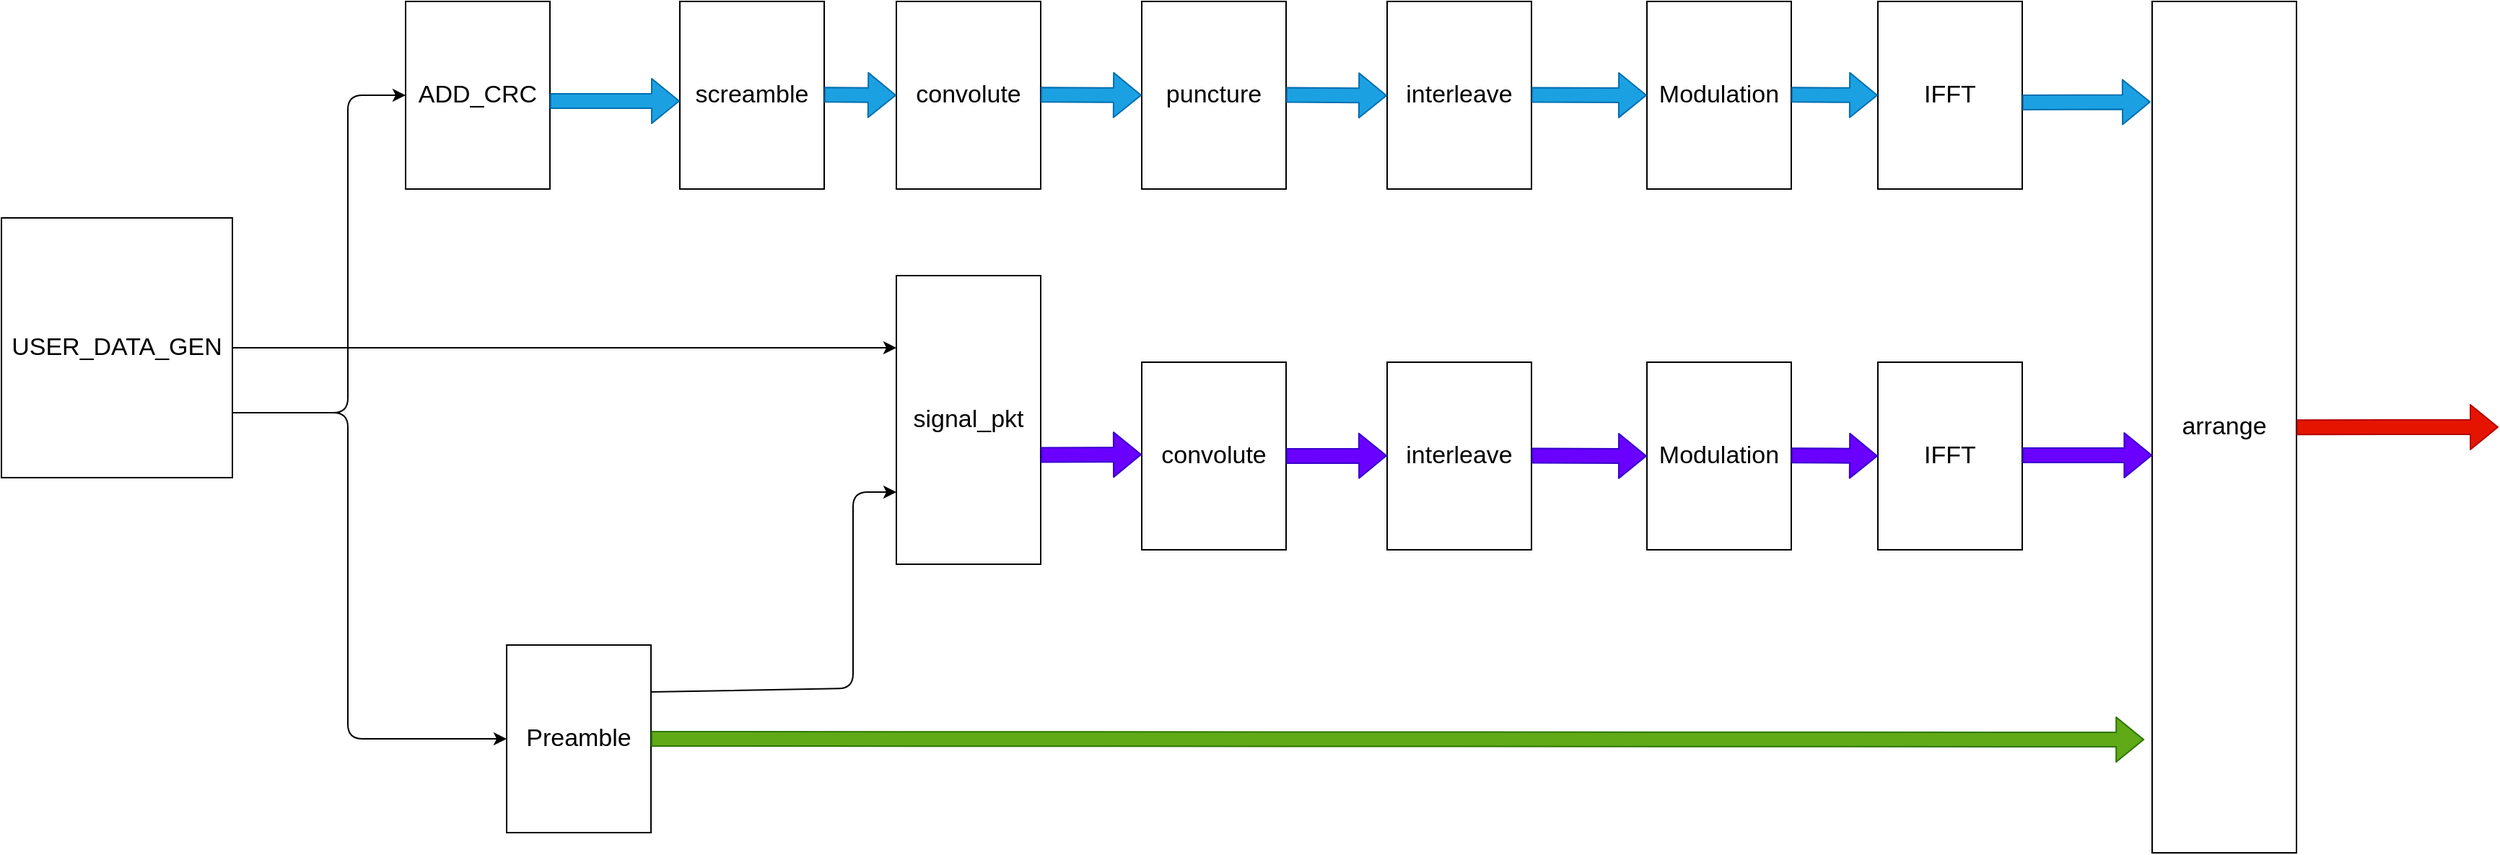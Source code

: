 <mxfile>
    <diagram id="Qqg0dAdzNbfIOzHemL8S" name="第 1 页">
        <mxGraphModel dx="2617" dy="1303" grid="1" gridSize="10" guides="1" tooltips="1" connect="1" arrows="1" fold="1" page="1" pageScale="1" pageWidth="827" pageHeight="1169" background="#ffffff" math="0" shadow="0">
            <root>
                <mxCell id="0"/>
                <mxCell id="1" parent="0"/>
                <mxCell id="17" style="edgeStyle=none;html=1;exitX=1;exitY=0.75;exitDx=0;exitDy=0;fontSize=17;fontColor=#000000;strokeColor=#000000;" edge="1" parent="1" source="2" target="11">
                    <mxGeometry relative="1" as="geometry">
                        <Array as="points">
                            <mxPoint x="-150" y="465"/>
                            <mxPoint x="-150" y="691"/>
                        </Array>
                    </mxGeometry>
                </mxCell>
                <mxCell id="21" style="edgeStyle=none;html=1;exitX=1;exitY=0.5;exitDx=0;exitDy=0;fontSize=17;fontColor=#000000;strokeColor=#000000;entryX=0;entryY=0.25;entryDx=0;entryDy=0;" edge="1" parent="1" source="2" target="12">
                    <mxGeometry relative="1" as="geometry">
                        <mxPoint x="210" y="420.588" as="targetPoint"/>
                    </mxGeometry>
                </mxCell>
                <mxCell id="2" value="&lt;font color=&quot;#000000&quot; style=&quot;font-size: 17px;&quot;&gt;USER_DATA_GEN&lt;/font&gt;" style="rounded=0;whiteSpace=wrap;html=1;fillColor=none;strokeColor=#000000;fontSize=17;" vertex="1" parent="1">
                    <mxGeometry x="-390" y="330" width="160" height="180" as="geometry"/>
                </mxCell>
                <mxCell id="20" style="edgeStyle=none;html=1;fontSize=17;fontColor=#000000;strokeColor=#000000;entryX=0;entryY=0.5;entryDx=0;entryDy=0;exitX=1;exitY=0.75;exitDx=0;exitDy=0;" edge="1" parent="1" source="2" target="3">
                    <mxGeometry relative="1" as="geometry">
                        <mxPoint x="-150" y="470" as="sourcePoint"/>
                        <Array as="points">
                            <mxPoint x="-150" y="465"/>
                            <mxPoint x="-150" y="245"/>
                        </Array>
                    </mxGeometry>
                </mxCell>
                <mxCell id="3" value="&lt;font color=&quot;#000000&quot; style=&quot;font-size: 17px;&quot;&gt;ADD_CRC&lt;/font&gt;" style="rounded=0;whiteSpace=wrap;html=1;fillColor=none;strokeColor=#000000;fontSize=17;" vertex="1" parent="1">
                    <mxGeometry x="-110" y="180" width="100" height="130" as="geometry"/>
                </mxCell>
                <mxCell id="4" value="&lt;font color=&quot;#000000&quot; style=&quot;font-size: 17px;&quot;&gt;screamble&lt;/font&gt;" style="rounded=0;whiteSpace=wrap;html=1;fillColor=none;strokeColor=#000000;fontSize=17;" vertex="1" parent="1">
                    <mxGeometry x="80" y="180" width="100" height="130" as="geometry"/>
                </mxCell>
                <mxCell id="5" value="&lt;font color=&quot;#000000&quot; style=&quot;font-size: 17px;&quot;&gt;convolute&lt;/font&gt;" style="rounded=0;whiteSpace=wrap;html=1;fillColor=none;strokeColor=#000000;fontSize=17;" vertex="1" parent="1">
                    <mxGeometry x="230" y="180" width="100" height="130" as="geometry"/>
                </mxCell>
                <mxCell id="6" value="&lt;font color=&quot;#000000&quot; style=&quot;font-size: 17px;&quot;&gt;puncture&lt;/font&gt;" style="rounded=0;whiteSpace=wrap;html=1;fillColor=none;strokeColor=#000000;fontSize=17;" vertex="1" parent="1">
                    <mxGeometry x="400" y="180" width="100" height="130" as="geometry"/>
                </mxCell>
                <mxCell id="7" value="&lt;span class=&quot;VIiyi&quot; lang=&quot;en&quot; style=&quot;font-size: 17px;&quot;&gt;&lt;font color=&quot;#000000&quot; style=&quot;font-size: 17px;&quot;&gt;interleave&lt;/font&gt;&lt;/span&gt;" style="rounded=0;whiteSpace=wrap;html=1;fillColor=none;strokeColor=#000000;fontSize=17;" vertex="1" parent="1">
                    <mxGeometry x="570" y="180" width="100" height="130" as="geometry"/>
                </mxCell>
                <mxCell id="8" value="&lt;font color=&quot;#000000&quot; style=&quot;font-size: 17px;&quot;&gt;Modulation&lt;/font&gt;" style="rounded=0;whiteSpace=wrap;html=1;fillColor=none;strokeColor=#000000;fontSize=17;" vertex="1" parent="1">
                    <mxGeometry x="750" y="180" width="100" height="130" as="geometry"/>
                </mxCell>
                <mxCell id="9" value="&lt;font color=&quot;#000000&quot; style=&quot;font-size: 17px;&quot;&gt;IFFT&lt;/font&gt;" style="rounded=0;whiteSpace=wrap;html=1;fillColor=none;strokeColor=#000000;fontSize=17;" vertex="1" parent="1">
                    <mxGeometry x="910" y="180" width="100" height="130" as="geometry"/>
                </mxCell>
                <mxCell id="10" value="&lt;font color=&quot;#000000&quot; style=&quot;font-size: 17px;&quot;&gt;arrange&lt;/font&gt;" style="rounded=0;whiteSpace=wrap;html=1;fillColor=none;strokeColor=#000000;fontSize=17;" vertex="1" parent="1">
                    <mxGeometry x="1100" y="180" width="100" height="590" as="geometry"/>
                </mxCell>
                <mxCell id="18" style="edgeStyle=none;html=1;exitX=1;exitY=0.25;exitDx=0;exitDy=0;entryX=0;entryY=0.75;entryDx=0;entryDy=0;fontSize=17;fontColor=#000000;strokeColor=#000000;" edge="1" parent="1" source="11" target="12">
                    <mxGeometry relative="1" as="geometry">
                        <Array as="points">
                            <mxPoint x="200" y="656"/>
                            <mxPoint x="200" y="520"/>
                        </Array>
                    </mxGeometry>
                </mxCell>
                <mxCell id="11" value="&lt;font color=&quot;#000000&quot; style=&quot;font-size: 17px;&quot;&gt;Preamble&lt;/font&gt;" style="rounded=0;whiteSpace=wrap;html=1;fillColor=none;strokeColor=#000000;fontSize=17;" vertex="1" parent="1">
                    <mxGeometry x="-40" y="626" width="100" height="130" as="geometry"/>
                </mxCell>
                <mxCell id="12" value="&lt;font color=&quot;#000000&quot; style=&quot;font-size: 17px;&quot;&gt;signal_pkt&lt;/font&gt;" style="rounded=0;whiteSpace=wrap;html=1;fillColor=none;strokeColor=#000000;fontSize=17;" vertex="1" parent="1">
                    <mxGeometry x="230" y="370" width="100" height="200" as="geometry"/>
                </mxCell>
                <mxCell id="13" value="&lt;font color=&quot;#000000&quot; style=&quot;font-size: 17px;&quot;&gt;convolute&lt;/font&gt;" style="rounded=0;whiteSpace=wrap;html=1;fillColor=none;strokeColor=#000000;fontSize=17;" vertex="1" parent="1">
                    <mxGeometry x="400" y="430" width="100" height="130" as="geometry"/>
                </mxCell>
                <mxCell id="14" value="&lt;font color=&quot;#000000&quot; style=&quot;font-size: 17px;&quot;&gt;interleave&lt;/font&gt;" style="rounded=0;whiteSpace=wrap;html=1;fillColor=none;strokeColor=#000000;fontSize=17;" vertex="1" parent="1">
                    <mxGeometry x="570" y="430" width="100" height="130" as="geometry"/>
                </mxCell>
                <mxCell id="15" value="&lt;font color=&quot;#000000&quot; style=&quot;font-size: 17px;&quot;&gt;Modulation&lt;/font&gt;" style="rounded=0;whiteSpace=wrap;html=1;fillColor=none;strokeColor=#000000;fontSize=17;" vertex="1" parent="1">
                    <mxGeometry x="750" y="430" width="100" height="130" as="geometry"/>
                </mxCell>
                <mxCell id="16" value="&lt;font color=&quot;#000000&quot; style=&quot;font-size: 17px;&quot;&gt;IFFT&lt;/font&gt;" style="rounded=0;whiteSpace=wrap;html=1;fillColor=none;strokeColor=#000000;fontSize=17;" vertex="1" parent="1">
                    <mxGeometry x="910" y="430" width="100" height="130" as="geometry"/>
                </mxCell>
                <mxCell id="19" value="" style="shape=flexArrow;endArrow=classic;html=1;fontSize=17;fontColor=#000000;strokeColor=#2D7600;entryX=-0.054;entryY=0.867;entryDx=0;entryDy=0;entryPerimeter=0;fillColor=#60a917;" edge="1" parent="1" source="11" target="10">
                    <mxGeometry width="50" height="50" relative="1" as="geometry">
                        <mxPoint x="170" y="688.76" as="sourcePoint"/>
                        <mxPoint x="290" y="688.76" as="targetPoint"/>
                    </mxGeometry>
                </mxCell>
                <mxCell id="24" value="" style="shape=flexArrow;endArrow=classic;html=1;fontSize=17;fontColor=#000000;strokeColor=#006EAF;fillColor=#1ba1e2;" edge="1" parent="1">
                    <mxGeometry width="50" height="50" relative="1" as="geometry">
                        <mxPoint x="-10" y="249" as="sourcePoint"/>
                        <mxPoint x="80" y="249" as="targetPoint"/>
                    </mxGeometry>
                </mxCell>
                <mxCell id="25" value="" style="shape=flexArrow;endArrow=classic;html=1;fontSize=17;fontColor=#000000;strokeColor=#006EAF;fillColor=#1ba1e2;" edge="1" parent="1">
                    <mxGeometry width="50" height="50" relative="1" as="geometry">
                        <mxPoint x="180.0" y="244.58" as="sourcePoint"/>
                        <mxPoint x="230" y="245" as="targetPoint"/>
                    </mxGeometry>
                </mxCell>
                <mxCell id="26" value="" style="shape=flexArrow;endArrow=classic;html=1;fontSize=17;fontColor=#000000;strokeColor=#006EAF;fillColor=#1ba1e2;entryX=0;entryY=0.5;entryDx=0;entryDy=0;" edge="1" parent="1" target="6">
                    <mxGeometry width="50" height="50" relative="1" as="geometry">
                        <mxPoint x="330" y="244.58" as="sourcePoint"/>
                        <mxPoint x="380" y="245" as="targetPoint"/>
                    </mxGeometry>
                </mxCell>
                <mxCell id="29" value="" style="shape=flexArrow;endArrow=classic;html=1;fontSize=17;fontColor=#000000;strokeColor=#006EAF;fillColor=#1ba1e2;entryX=0;entryY=0.5;entryDx=0;entryDy=0;" edge="1" parent="1">
                    <mxGeometry width="50" height="50" relative="1" as="geometry">
                        <mxPoint x="500" y="244.79" as="sourcePoint"/>
                        <mxPoint x="570" y="245.21" as="targetPoint"/>
                    </mxGeometry>
                </mxCell>
                <mxCell id="30" value="" style="shape=flexArrow;endArrow=classic;html=1;fontSize=17;fontColor=#000000;strokeColor=#006EAF;fillColor=#1ba1e2;entryX=0;entryY=0.5;entryDx=0;entryDy=0;" edge="1" parent="1" target="8">
                    <mxGeometry width="50" height="50" relative="1" as="geometry">
                        <mxPoint x="670" y="244.79" as="sourcePoint"/>
                        <mxPoint x="740" y="245.21" as="targetPoint"/>
                    </mxGeometry>
                </mxCell>
                <mxCell id="32" value="" style="shape=flexArrow;endArrow=classic;html=1;fontSize=17;fontColor=#000000;strokeColor=#006EAF;fillColor=#1ba1e2;" edge="1" parent="1">
                    <mxGeometry width="50" height="50" relative="1" as="geometry">
                        <mxPoint x="850" y="244.67" as="sourcePoint"/>
                        <mxPoint x="910" y="245" as="targetPoint"/>
                    </mxGeometry>
                </mxCell>
                <mxCell id="33" value="" style="shape=flexArrow;endArrow=classic;html=1;fontSize=17;fontColor=#000000;strokeColor=#006EAF;fillColor=#1ba1e2;entryX=-0.01;entryY=0.118;entryDx=0;entryDy=0;entryPerimeter=0;" edge="1" parent="1" target="10">
                    <mxGeometry width="50" height="50" relative="1" as="geometry">
                        <mxPoint x="1010" y="250.0" as="sourcePoint"/>
                        <mxPoint x="1070" y="250.33" as="targetPoint"/>
                    </mxGeometry>
                </mxCell>
                <mxCell id="34" value="" style="shape=flexArrow;endArrow=classic;html=1;fontSize=17;fontColor=#000000;strokeColor=#3700CC;fillColor=#6a00ff;" edge="1" parent="1">
                    <mxGeometry width="50" height="50" relative="1" as="geometry">
                        <mxPoint x="330" y="494.23" as="sourcePoint"/>
                        <mxPoint x="400" y="494" as="targetPoint"/>
                    </mxGeometry>
                </mxCell>
                <mxCell id="35" value="" style="shape=flexArrow;endArrow=classic;html=1;fontSize=17;fontColor=#000000;strokeColor=#3700CC;fillColor=#6a00ff;" edge="1" parent="1">
                    <mxGeometry width="50" height="50" relative="1" as="geometry">
                        <mxPoint x="500" y="495.02" as="sourcePoint"/>
                        <mxPoint x="570" y="494.79" as="targetPoint"/>
                    </mxGeometry>
                </mxCell>
                <mxCell id="36" value="" style="shape=flexArrow;endArrow=classic;html=1;fontSize=17;fontColor=#000000;strokeColor=#3700CC;fillColor=#6a00ff;entryX=0;entryY=0.5;entryDx=0;entryDy=0;" edge="1" parent="1" target="15">
                    <mxGeometry width="50" height="50" relative="1" as="geometry">
                        <mxPoint x="670" y="494.8" as="sourcePoint"/>
                        <mxPoint x="740" y="494.57" as="targetPoint"/>
                    </mxGeometry>
                </mxCell>
                <mxCell id="37" value="" style="shape=flexArrow;endArrow=classic;html=1;fontSize=17;fontColor=#000000;strokeColor=#3700CC;fillColor=#6a00ff;" edge="1" parent="1">
                    <mxGeometry width="50" height="50" relative="1" as="geometry">
                        <mxPoint x="850" y="494.57" as="sourcePoint"/>
                        <mxPoint x="910" y="495" as="targetPoint"/>
                    </mxGeometry>
                </mxCell>
                <mxCell id="38" value="" style="shape=flexArrow;endArrow=classic;html=1;fontSize=17;fontColor=#000000;strokeColor=#3700CC;fillColor=#6a00ff;entryX=0.002;entryY=0.533;entryDx=0;entryDy=0;entryPerimeter=0;" edge="1" parent="1" target="10">
                    <mxGeometry width="50" height="50" relative="1" as="geometry">
                        <mxPoint x="1010" y="494.47" as="sourcePoint"/>
                        <mxPoint x="1090" y="494.67" as="targetPoint"/>
                    </mxGeometry>
                </mxCell>
                <mxCell id="40" value="" style="shape=flexArrow;endArrow=classic;html=1;fontSize=17;fontColor=#000000;strokeColor=#B20000;fillColor=#e51400;" edge="1" parent="1">
                    <mxGeometry width="50" height="50" relative="1" as="geometry">
                        <mxPoint x="1200" y="475.09" as="sourcePoint"/>
                        <mxPoint x="1340" y="475" as="targetPoint"/>
                    </mxGeometry>
                </mxCell>
            </root>
        </mxGraphModel>
    </diagram>
</mxfile>